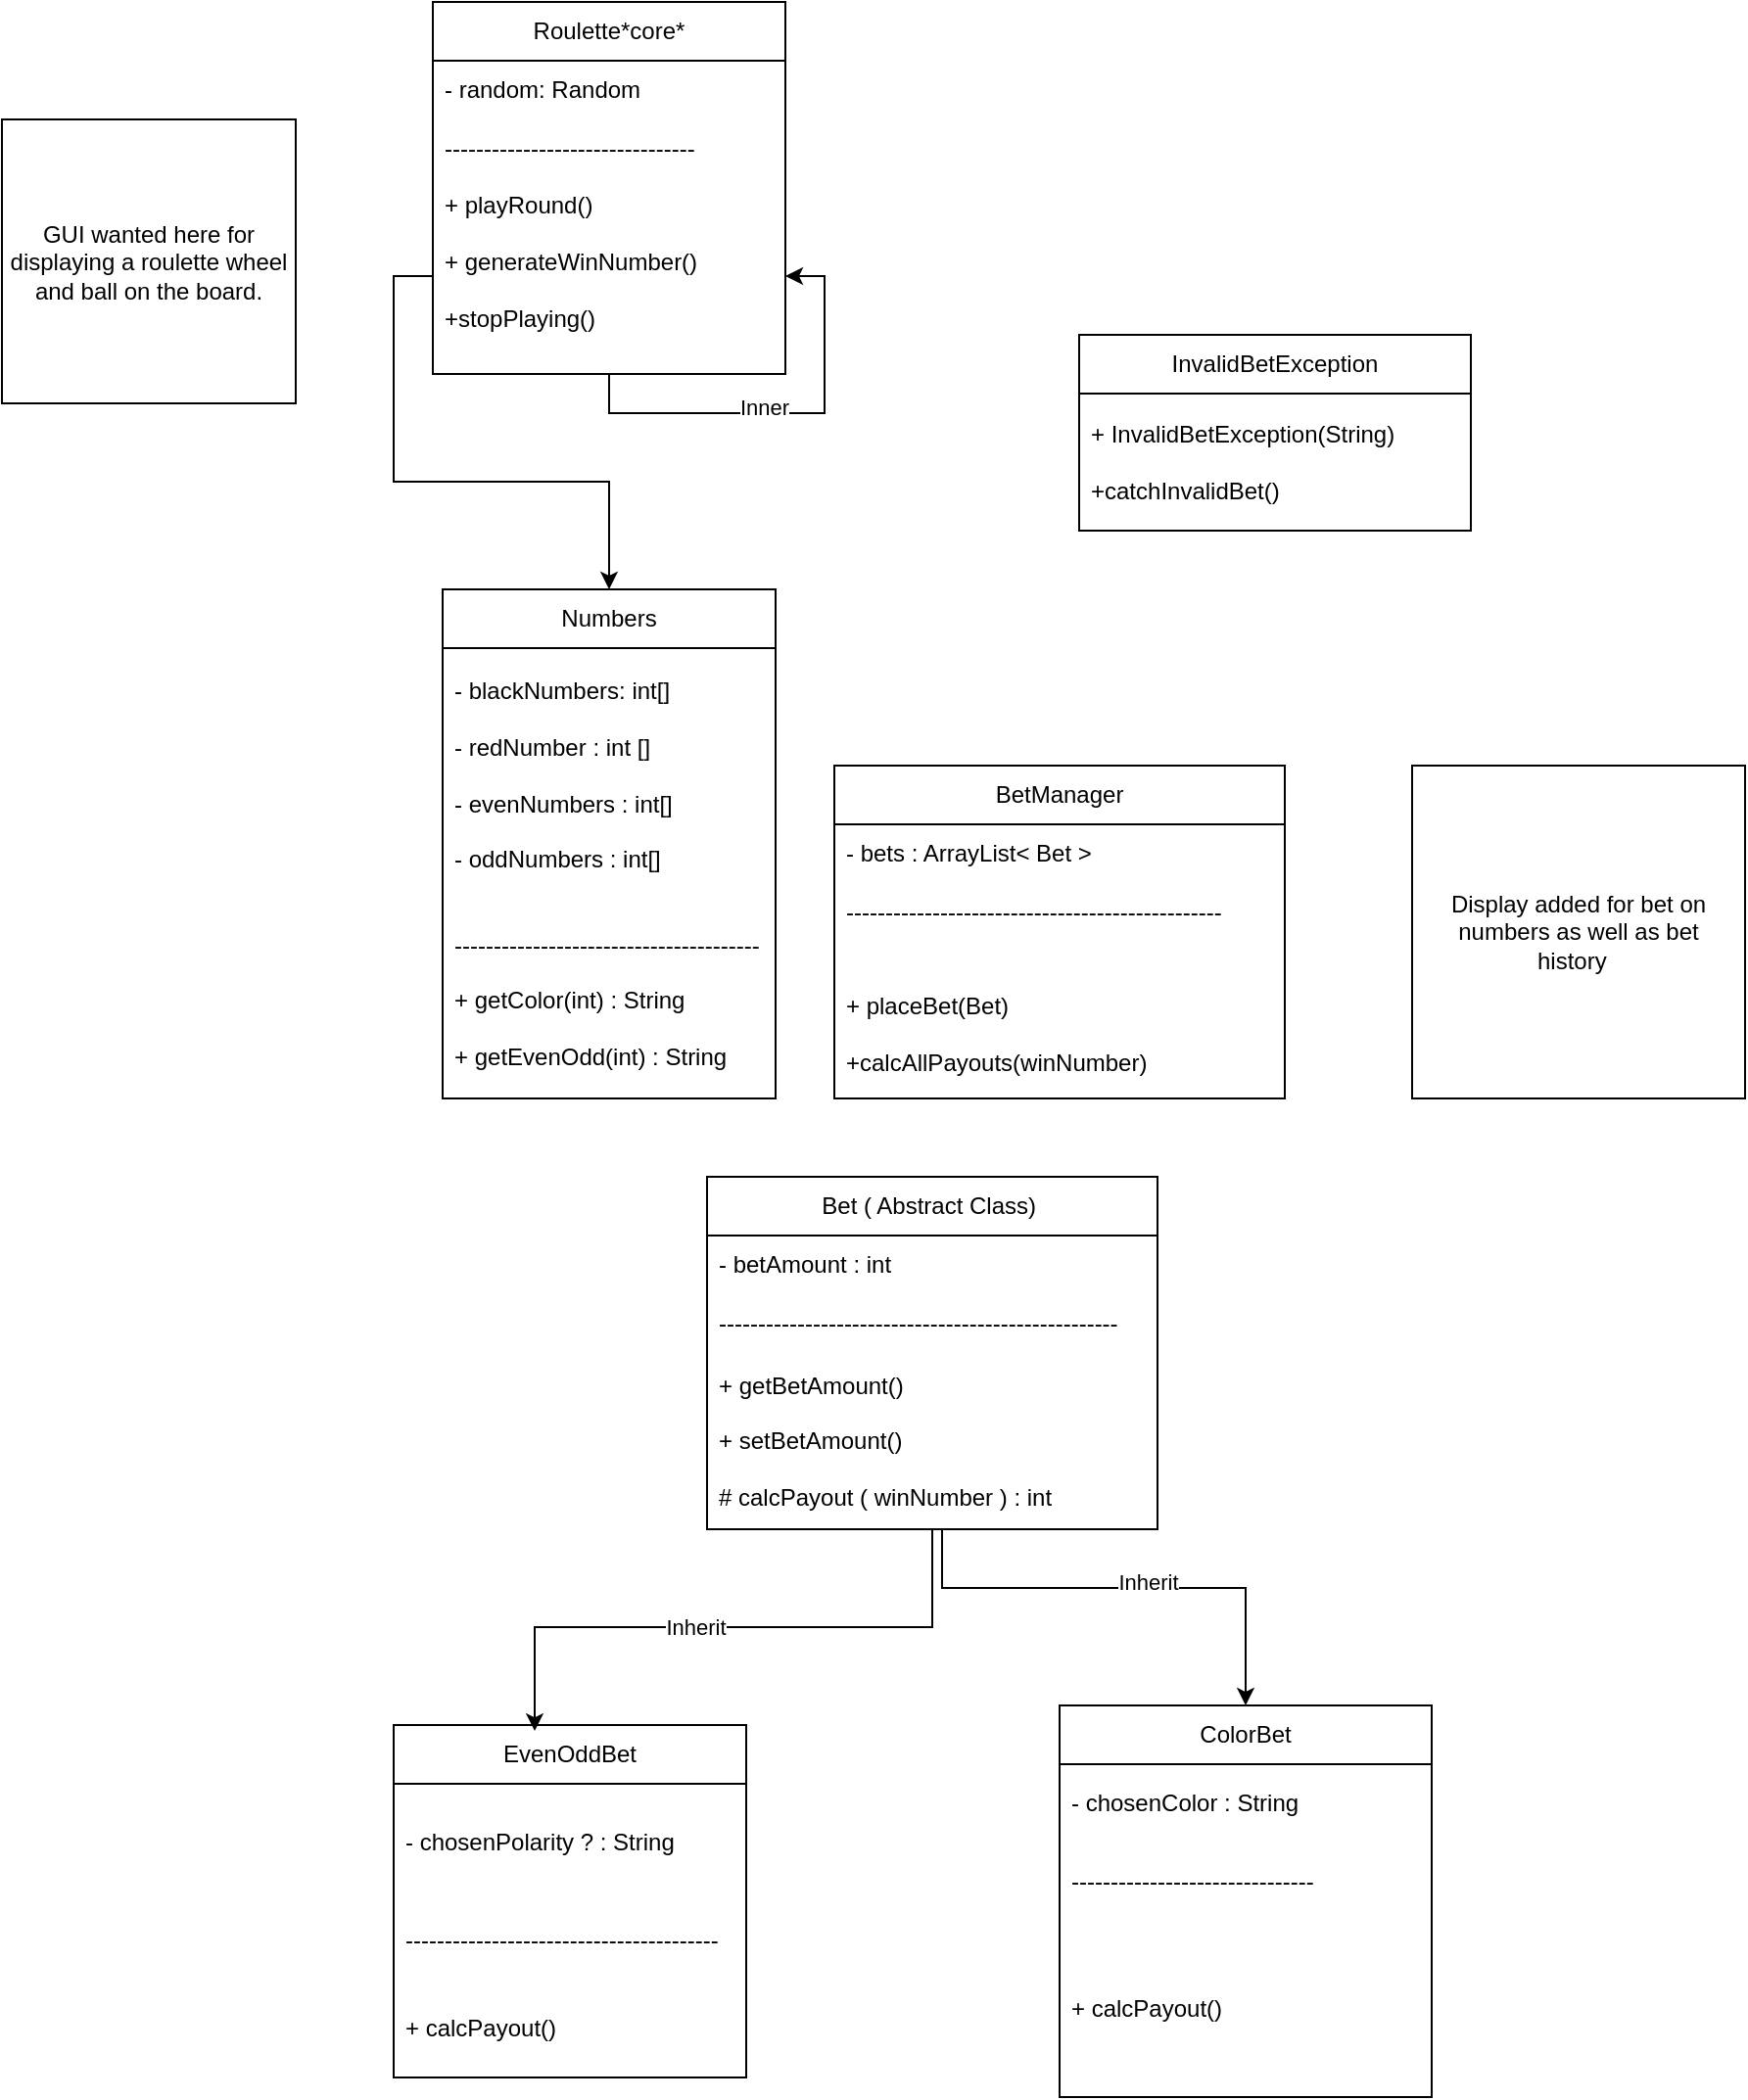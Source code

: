 <mxfile version="24.7.17">
  <diagram name="Page-1" id="T7SK1rwMl8wz6rk8DOOJ">
    <mxGraphModel dx="1434" dy="772" grid="1" gridSize="10" guides="1" tooltips="1" connect="1" arrows="1" fold="1" page="1" pageScale="1" pageWidth="850" pageHeight="1100" math="0" shadow="0">
      <root>
        <mxCell id="0" />
        <mxCell id="1" parent="0" />
        <mxCell id="EKZMidOivmF_EnzsxhVl-9" value="" style="edgeStyle=orthogonalEdgeStyle;rounded=0;orthogonalLoop=1;jettySize=auto;html=1;" parent="1" source="EKZMidOivmF_EnzsxhVl-4" target="EKZMidOivmF_EnzsxhVl-5" edge="1">
          <mxGeometry relative="1" as="geometry" />
        </mxCell>
        <mxCell id="EKZMidOivmF_EnzsxhVl-1" value="Roulette*core*" style="swimlane;fontStyle=0;childLayout=stackLayout;horizontal=1;startSize=30;horizontalStack=0;resizeParent=1;resizeParentMax=0;resizeLast=0;collapsible=1;marginBottom=0;whiteSpace=wrap;html=1;" parent="1" vertex="1">
          <mxGeometry x="220" y="30" width="180" height="190" as="geometry" />
        </mxCell>
        <mxCell id="EKZMidOivmF_EnzsxhVl-2" value="- random: Random" style="text;strokeColor=none;fillColor=none;align=left;verticalAlign=middle;spacingLeft=4;spacingRight=4;overflow=hidden;points=[[0,0.5],[1,0.5]];portConstraint=eastwest;rotatable=0;whiteSpace=wrap;html=1;" parent="EKZMidOivmF_EnzsxhVl-1" vertex="1">
          <mxGeometry y="30" width="180" height="30" as="geometry" />
        </mxCell>
        <mxCell id="EKZMidOivmF_EnzsxhVl-3" value="--------------------------------" style="text;strokeColor=none;fillColor=none;align=left;verticalAlign=middle;spacingLeft=4;spacingRight=4;overflow=hidden;points=[[0,0.5],[1,0.5]];portConstraint=eastwest;rotatable=0;whiteSpace=wrap;html=1;" parent="EKZMidOivmF_EnzsxhVl-1" vertex="1">
          <mxGeometry y="60" width="180" height="30" as="geometry" />
        </mxCell>
        <mxCell id="l6aJMX--dD2KfWdG0QaM-1" value="" style="edgeStyle=orthogonalEdgeStyle;rounded=0;orthogonalLoop=1;jettySize=auto;html=1;" parent="EKZMidOivmF_EnzsxhVl-1" source="EKZMidOivmF_EnzsxhVl-1" target="EKZMidOivmF_EnzsxhVl-4" edge="1">
          <mxGeometry relative="1" as="geometry">
            <mxPoint x="70" y="150" as="sourcePoint" />
            <mxPoint x="70" y="230" as="targetPoint" />
          </mxGeometry>
        </mxCell>
        <mxCell id="l6aJMX--dD2KfWdG0QaM-2" value="Inner" style="edgeLabel;html=1;align=center;verticalAlign=middle;resizable=0;points=[];" parent="l6aJMX--dD2KfWdG0QaM-1" vertex="1" connectable="0">
          <mxGeometry x="-0.1" y="3" relative="1" as="geometry">
            <mxPoint as="offset" />
          </mxGeometry>
        </mxCell>
        <mxCell id="EKZMidOivmF_EnzsxhVl-4" value="+ playRound()&lt;div&gt;&lt;br&gt;&lt;div&gt;+ generateWinNumber()&lt;/div&gt;&lt;div&gt;&lt;br&gt;&lt;/div&gt;&lt;div&gt;+stopPlaying()&lt;/div&gt;&lt;div&gt;&lt;br&gt;&lt;/div&gt;&lt;/div&gt;" style="text;strokeColor=none;fillColor=none;align=left;verticalAlign=middle;spacingLeft=4;spacingRight=4;overflow=hidden;points=[[0,0.5],[1,0.5]];portConstraint=eastwest;rotatable=0;whiteSpace=wrap;html=1;" parent="EKZMidOivmF_EnzsxhVl-1" vertex="1">
          <mxGeometry y="90" width="180" height="100" as="geometry" />
        </mxCell>
        <mxCell id="EKZMidOivmF_EnzsxhVl-5" value="Numbers" style="swimlane;fontStyle=0;childLayout=stackLayout;horizontal=1;startSize=30;horizontalStack=0;resizeParent=1;resizeParentMax=0;resizeLast=0;collapsible=1;marginBottom=0;whiteSpace=wrap;html=1;" parent="1" vertex="1">
          <mxGeometry x="225" y="330" width="170" height="260" as="geometry" />
        </mxCell>
        <mxCell id="EKZMidOivmF_EnzsxhVl-7" value="- blackNumbers: int[]&lt;div&gt;&lt;br&gt;&lt;/div&gt;&lt;div&gt;- redNumber : int []&lt;/div&gt;&lt;div&gt;&lt;br&gt;&lt;/div&gt;&lt;div&gt;- evenNumbers : int[]&lt;/div&gt;&lt;div&gt;&lt;br&gt;&lt;/div&gt;&lt;div&gt;- oddNumbers : int[]&lt;/div&gt;" style="text;strokeColor=none;fillColor=none;align=left;verticalAlign=middle;spacingLeft=4;spacingRight=4;overflow=hidden;points=[[0,0.5],[1,0.5]];portConstraint=eastwest;rotatable=0;whiteSpace=wrap;html=1;" parent="EKZMidOivmF_EnzsxhVl-5" vertex="1">
          <mxGeometry y="30" width="170" height="130" as="geometry" />
        </mxCell>
        <mxCell id="EKZMidOivmF_EnzsxhVl-11" value="---------------------------------------&lt;div&gt;&lt;br&gt;&lt;/div&gt;&lt;div&gt;+ getColor(int) : String&lt;/div&gt;&lt;div&gt;&lt;br&gt;&lt;/div&gt;&lt;div&gt;+ getEvenOdd(int) : String&lt;/div&gt;" style="text;strokeColor=none;fillColor=none;align=left;verticalAlign=middle;spacingLeft=4;spacingRight=4;overflow=hidden;points=[[0,0.5],[1,0.5]];portConstraint=eastwest;rotatable=0;whiteSpace=wrap;html=1;" parent="EKZMidOivmF_EnzsxhVl-5" vertex="1">
          <mxGeometry y="160" width="170" height="100" as="geometry" />
        </mxCell>
        <mxCell id="EKZMidOivmF_EnzsxhVl-16" value="Bet ( Abstract Class)&amp;nbsp;" style="swimlane;fontStyle=0;childLayout=stackLayout;horizontal=1;startSize=30;horizontalStack=0;resizeParent=1;resizeParentMax=0;resizeLast=0;collapsible=1;marginBottom=0;whiteSpace=wrap;html=1;" parent="1" vertex="1">
          <mxGeometry x="360" y="630" width="230" height="180" as="geometry" />
        </mxCell>
        <mxCell id="EKZMidOivmF_EnzsxhVl-17" value="- betAmount : int" style="text;strokeColor=none;fillColor=none;align=left;verticalAlign=middle;spacingLeft=4;spacingRight=4;overflow=hidden;points=[[0,0.5],[1,0.5]];portConstraint=eastwest;rotatable=0;whiteSpace=wrap;html=1;" parent="EKZMidOivmF_EnzsxhVl-16" vertex="1">
          <mxGeometry y="30" width="230" height="30" as="geometry" />
        </mxCell>
        <mxCell id="EKZMidOivmF_EnzsxhVl-18" value="---------------------------------------------------" style="text;strokeColor=none;fillColor=none;align=left;verticalAlign=middle;spacingLeft=4;spacingRight=4;overflow=hidden;points=[[0,0.5],[1,0.5]];portConstraint=eastwest;rotatable=0;whiteSpace=wrap;html=1;" parent="EKZMidOivmF_EnzsxhVl-16" vertex="1">
          <mxGeometry y="60" width="230" height="30" as="geometry" />
        </mxCell>
        <mxCell id="EKZMidOivmF_EnzsxhVl-19" value="+ getBetAmount()&lt;div&gt;&lt;br&gt;&lt;/div&gt;&lt;div&gt;+ setBetAmount()&lt;/div&gt;&lt;div&gt;&lt;br&gt;&lt;/div&gt;&lt;div&gt;# calcPayout ( winNumber ) : int&amp;nbsp;&lt;/div&gt;" style="text;strokeColor=none;fillColor=none;align=left;verticalAlign=middle;spacingLeft=4;spacingRight=4;overflow=hidden;points=[[0,0.5],[1,0.5]];portConstraint=eastwest;rotatable=0;whiteSpace=wrap;html=1;" parent="EKZMidOivmF_EnzsxhVl-16" vertex="1">
          <mxGeometry y="90" width="230" height="90" as="geometry" />
        </mxCell>
        <mxCell id="EKZMidOivmF_EnzsxhVl-24" value="EvenOddBet" style="swimlane;fontStyle=0;childLayout=stackLayout;horizontal=1;startSize=30;horizontalStack=0;resizeParent=1;resizeParentMax=0;resizeLast=0;collapsible=1;marginBottom=0;whiteSpace=wrap;html=1;" parent="1" vertex="1">
          <mxGeometry x="200" y="910" width="180" height="180" as="geometry" />
        </mxCell>
        <mxCell id="EKZMidOivmF_EnzsxhVl-25" value="- chosenPolarity ? : String&amp;nbsp;" style="text;strokeColor=none;fillColor=none;align=left;verticalAlign=middle;spacingLeft=4;spacingRight=4;overflow=hidden;points=[[0,0.5],[1,0.5]];portConstraint=eastwest;rotatable=0;whiteSpace=wrap;html=1;" parent="EKZMidOivmF_EnzsxhVl-24" vertex="1">
          <mxGeometry y="30" width="180" height="60" as="geometry" />
        </mxCell>
        <mxCell id="EKZMidOivmF_EnzsxhVl-26" value="----------------------------------------" style="text;strokeColor=none;fillColor=none;align=left;verticalAlign=middle;spacingLeft=4;spacingRight=4;overflow=hidden;points=[[0,0.5],[1,0.5]];portConstraint=eastwest;rotatable=0;whiteSpace=wrap;html=1;" parent="EKZMidOivmF_EnzsxhVl-24" vertex="1">
          <mxGeometry y="90" width="180" height="40" as="geometry" />
        </mxCell>
        <mxCell id="EKZMidOivmF_EnzsxhVl-27" value="+ calcPayout()" style="text;strokeColor=none;fillColor=none;align=left;verticalAlign=middle;spacingLeft=4;spacingRight=4;overflow=hidden;points=[[0,0.5],[1,0.5]];portConstraint=eastwest;rotatable=0;whiteSpace=wrap;html=1;" parent="EKZMidOivmF_EnzsxhVl-24" vertex="1">
          <mxGeometry y="130" width="180" height="50" as="geometry" />
        </mxCell>
        <mxCell id="EKZMidOivmF_EnzsxhVl-28" value="ColorBet" style="swimlane;fontStyle=0;childLayout=stackLayout;horizontal=1;startSize=30;horizontalStack=0;resizeParent=1;resizeParentMax=0;resizeLast=0;collapsible=1;marginBottom=0;whiteSpace=wrap;html=1;" parent="1" vertex="1">
          <mxGeometry x="540" y="900" width="190" height="200" as="geometry" />
        </mxCell>
        <mxCell id="EKZMidOivmF_EnzsxhVl-29" value="- chosenColor : String" style="text;strokeColor=none;fillColor=none;align=left;verticalAlign=middle;spacingLeft=4;spacingRight=4;overflow=hidden;points=[[0,0.5],[1,0.5]];portConstraint=eastwest;rotatable=0;whiteSpace=wrap;html=1;" parent="EKZMidOivmF_EnzsxhVl-28" vertex="1">
          <mxGeometry y="30" width="190" height="40" as="geometry" />
        </mxCell>
        <mxCell id="EKZMidOivmF_EnzsxhVl-30" value="-------------------------------" style="text;strokeColor=none;fillColor=none;align=left;verticalAlign=middle;spacingLeft=4;spacingRight=4;overflow=hidden;points=[[0,0.5],[1,0.5]];portConstraint=eastwest;rotatable=0;whiteSpace=wrap;html=1;" parent="EKZMidOivmF_EnzsxhVl-28" vertex="1">
          <mxGeometry y="70" width="190" height="40" as="geometry" />
        </mxCell>
        <mxCell id="EKZMidOivmF_EnzsxhVl-31" value="+ calcPayout()" style="text;strokeColor=none;fillColor=none;align=left;verticalAlign=middle;spacingLeft=4;spacingRight=4;overflow=hidden;points=[[0,0.5],[1,0.5]];portConstraint=eastwest;rotatable=0;whiteSpace=wrap;html=1;" parent="EKZMidOivmF_EnzsxhVl-28" vertex="1">
          <mxGeometry y="110" width="190" height="90" as="geometry" />
        </mxCell>
        <mxCell id="EKZMidOivmF_EnzsxhVl-36" style="edgeStyle=orthogonalEdgeStyle;rounded=0;orthogonalLoop=1;jettySize=auto;html=1;entryX=0.4;entryY=0.017;entryDx=0;entryDy=0;entryPerimeter=0;movable=1;resizable=1;rotatable=1;deletable=1;editable=1;locked=0;connectable=1;" parent="1" source="EKZMidOivmF_EnzsxhVl-16" target="EKZMidOivmF_EnzsxhVl-24" edge="1">
          <mxGeometry relative="1" as="geometry" />
        </mxCell>
        <mxCell id="EKZMidOivmF_EnzsxhVl-44" value="Inherit" style="edgeLabel;html=1;align=center;verticalAlign=middle;resizable=0;points=[];" parent="EKZMidOivmF_EnzsxhVl-36" vertex="1" connectable="0">
          <mxGeometry x="0.122" relative="1" as="geometry">
            <mxPoint as="offset" />
          </mxGeometry>
        </mxCell>
        <mxCell id="EKZMidOivmF_EnzsxhVl-42" style="edgeStyle=orthogonalEdgeStyle;rounded=0;orthogonalLoop=1;jettySize=auto;html=1;movable=1;resizable=1;rotatable=1;deletable=1;editable=1;locked=0;connectable=1;entryX=0.5;entryY=0;entryDx=0;entryDy=0;" parent="1" target="EKZMidOivmF_EnzsxhVl-28" edge="1">
          <mxGeometry relative="1" as="geometry">
            <mxPoint x="480" y="810" as="sourcePoint" />
            <mxPoint x="621" y="810" as="targetPoint" />
            <Array as="points">
              <mxPoint x="520" y="840" />
              <mxPoint x="680" y="840" />
            </Array>
          </mxGeometry>
        </mxCell>
        <mxCell id="EKZMidOivmF_EnzsxhVl-45" value="Inherit" style="edgeLabel;html=1;align=center;verticalAlign=middle;resizable=0;points=[];" parent="EKZMidOivmF_EnzsxhVl-42" vertex="1" connectable="0">
          <mxGeometry x="0.097" y="3" relative="1" as="geometry">
            <mxPoint as="offset" />
          </mxGeometry>
        </mxCell>
        <mxCell id="EKZMidOivmF_EnzsxhVl-48" value="InvalidBetException" style="swimlane;fontStyle=0;childLayout=stackLayout;horizontal=1;startSize=30;horizontalStack=0;resizeParent=1;resizeParentMax=0;resizeLast=0;collapsible=1;marginBottom=0;whiteSpace=wrap;html=1;" parent="1" vertex="1">
          <mxGeometry x="550" y="200" width="200" height="100" as="geometry" />
        </mxCell>
        <mxCell id="EKZMidOivmF_EnzsxhVl-49" value="+ InvalidBetException(String)&lt;div&gt;&lt;br&gt;&lt;/div&gt;&lt;div&gt;+catchInvalidBet()&lt;/div&gt;" style="text;strokeColor=none;fillColor=none;align=left;verticalAlign=middle;spacingLeft=4;spacingRight=4;overflow=hidden;points=[[0,0.5],[1,0.5]];portConstraint=eastwest;rotatable=0;whiteSpace=wrap;html=1;" parent="EKZMidOivmF_EnzsxhVl-48" vertex="1">
          <mxGeometry y="30" width="200" height="70" as="geometry" />
        </mxCell>
        <mxCell id="EKZMidOivmF_EnzsxhVl-52" value="BetManager" style="swimlane;fontStyle=0;childLayout=stackLayout;horizontal=1;startSize=30;horizontalStack=0;resizeParent=1;resizeParentMax=0;resizeLast=0;collapsible=1;marginBottom=0;whiteSpace=wrap;html=1;" parent="1" vertex="1">
          <mxGeometry x="425" y="420" width="230" height="170" as="geometry" />
        </mxCell>
        <mxCell id="EKZMidOivmF_EnzsxhVl-53" value="- bets : ArrayList&amp;lt; Bet &amp;gt;&amp;nbsp;" style="text;strokeColor=none;fillColor=none;align=left;verticalAlign=middle;spacingLeft=4;spacingRight=4;overflow=hidden;points=[[0,0.5],[1,0.5]];portConstraint=eastwest;rotatable=0;whiteSpace=wrap;html=1;" parent="EKZMidOivmF_EnzsxhVl-52" vertex="1">
          <mxGeometry y="30" width="230" height="30" as="geometry" />
        </mxCell>
        <mxCell id="EKZMidOivmF_EnzsxhVl-54" value="------------------------------------------------" style="text;strokeColor=none;fillColor=none;align=left;verticalAlign=middle;spacingLeft=4;spacingRight=4;overflow=hidden;points=[[0,0.5],[1,0.5]];portConstraint=eastwest;rotatable=0;whiteSpace=wrap;html=1;" parent="EKZMidOivmF_EnzsxhVl-52" vertex="1">
          <mxGeometry y="60" width="230" height="30" as="geometry" />
        </mxCell>
        <mxCell id="EKZMidOivmF_EnzsxhVl-55" value="&lt;div&gt;&lt;br&gt;&lt;/div&gt;&lt;div&gt;+ placeBet(Bet)&amp;nbsp;&lt;/div&gt;&lt;div&gt;&lt;br&gt;&lt;/div&gt;&lt;div&gt;+calcAllPayouts(winNumber)&lt;/div&gt;" style="text;strokeColor=none;fillColor=none;align=left;verticalAlign=middle;spacingLeft=4;spacingRight=4;overflow=hidden;points=[[0,0.5],[1,0.5]];portConstraint=eastwest;rotatable=0;whiteSpace=wrap;html=1;" parent="EKZMidOivmF_EnzsxhVl-52" vertex="1">
          <mxGeometry y="90" width="230" height="80" as="geometry" />
        </mxCell>
        <mxCell id="dZEvKrb2qOtXWmYGUi7i-1" value="GUI wanted here for displaying a roulette wheel and ball on the board." style="rounded=0;whiteSpace=wrap;html=1;" vertex="1" parent="1">
          <mxGeometry y="90" width="150" height="145" as="geometry" />
        </mxCell>
        <mxCell id="dZEvKrb2qOtXWmYGUi7i-2" value="Display added for bet on numbers as well as bet history&amp;nbsp;&amp;nbsp;" style="whiteSpace=wrap;html=1;aspect=fixed;" vertex="1" parent="1">
          <mxGeometry x="720" y="420" width="170" height="170" as="geometry" />
        </mxCell>
      </root>
    </mxGraphModel>
  </diagram>
</mxfile>
